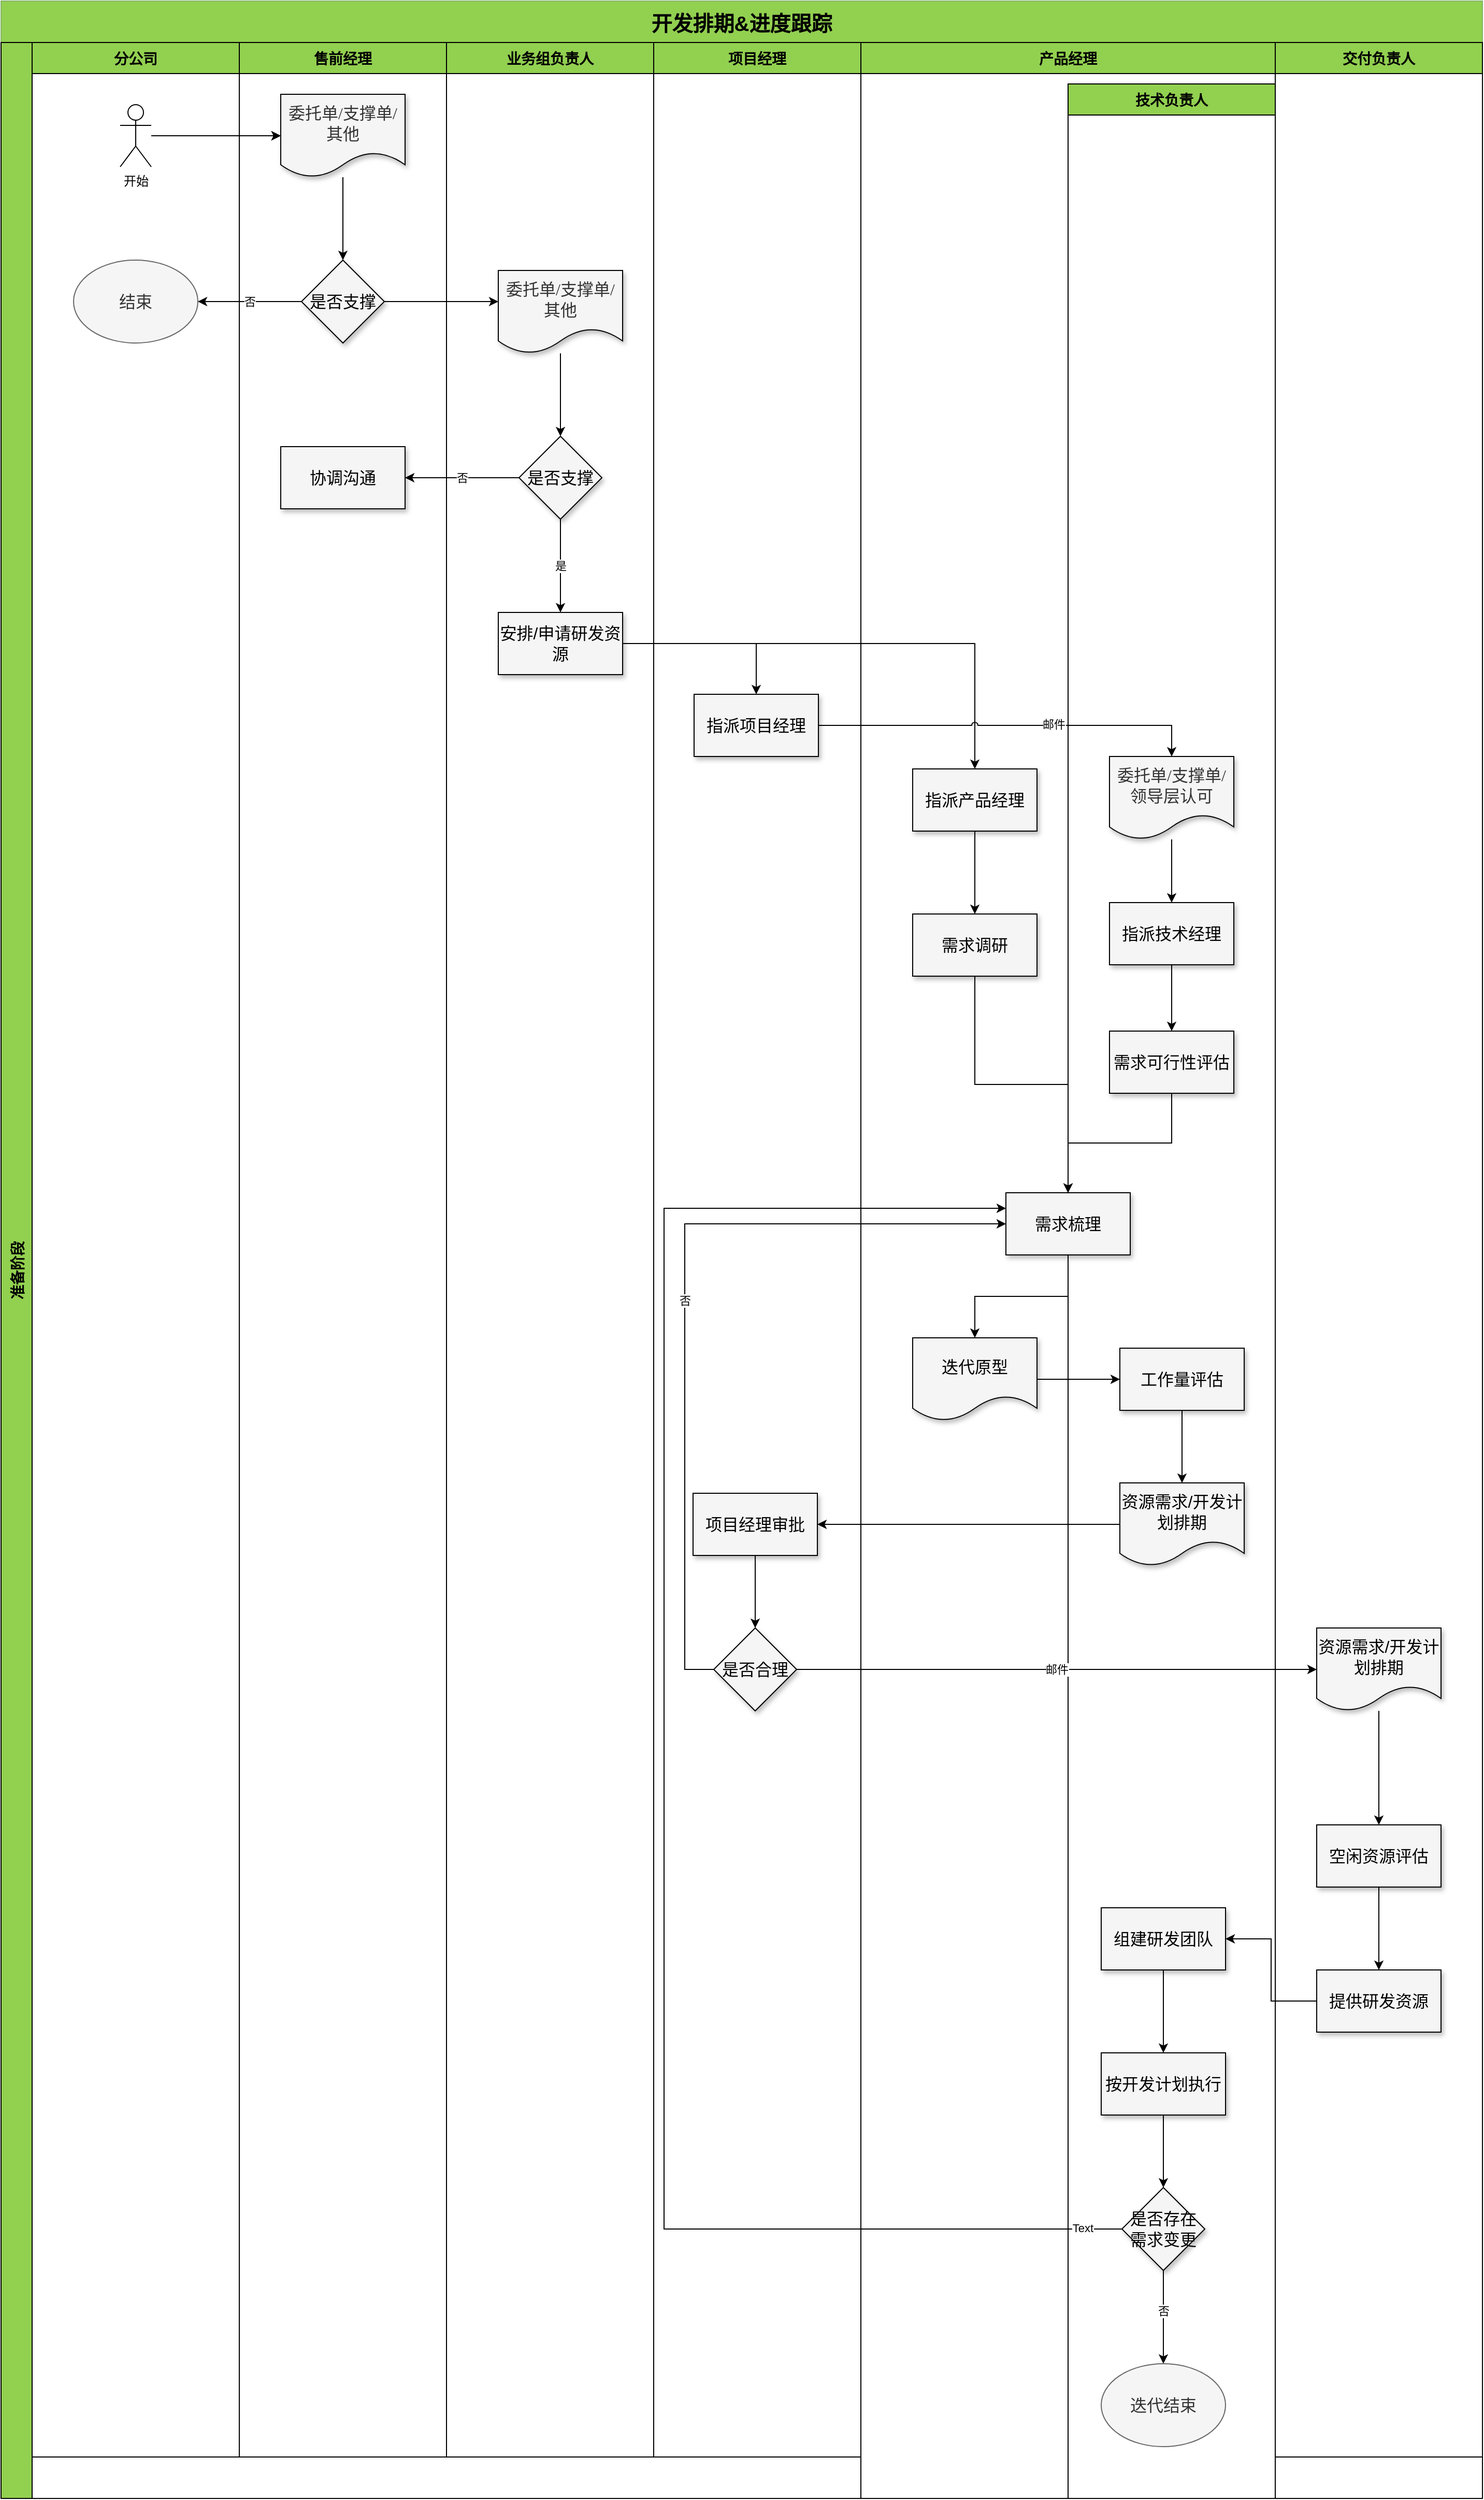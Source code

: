<mxfile version="21.4.0" type="github">
  <diagram id="Nbi2OOFG4A7icGLgDpQb" name="第 1 页">
    <mxGraphModel dx="1434" dy="773" grid="1" gridSize="10" guides="1" tooltips="1" connect="1" arrows="1" fold="1" page="1" pageScale="1" pageWidth="827" pageHeight="1169" background="none" math="0" shadow="0">
      <root>
        <mxCell id="0" />
        <mxCell id="1" parent="0" />
        <mxCell id="kk27pRFW-uQP8ShshRhL-2" value="开发排期&amp;进度跟踪" style="swimlane;childLayout=stackLayout;resizeParent=1;resizeParentMax=0;horizontal=1;startSize=40;horizontalStack=0;fillColor=#92D050;strokeColor=#82b366;fontSize=20;spacingTop=4;spacingBottom=4;swimlaneFillColor=none;arcSize=15;perimeterSpacing=0;gradientColor=none;spacing=2;" parent="1" vertex="1">
          <mxGeometry x="20" y="60" width="1430" height="2410" as="geometry">
            <mxRectangle x="220" y="250" width="100" height="30" as="alternateBounds" />
          </mxGeometry>
        </mxCell>
        <mxCell id="kk27pRFW-uQP8ShshRhL-3" value="准备阶段" style="swimlane;startSize=30;horizontal=0;fillColor=#92D050;fontSize=14;" parent="kk27pRFW-uQP8ShshRhL-2" vertex="1">
          <mxGeometry y="40" width="1430" height="2370" as="geometry" />
        </mxCell>
        <mxCell id="3Ep8Qb1cGVb_W9g0E4yR-12" value="产品经理" style="swimlane;startSize=30;fillColor=#92D050;fontSize=14;" parent="kk27pRFW-uQP8ShshRhL-3" vertex="1">
          <mxGeometry x="830" width="400" height="2370" as="geometry" />
        </mxCell>
        <mxCell id="3Ep8Qb1cGVb_W9g0E4yR-42" value="" style="edgeStyle=orthogonalEdgeStyle;rounded=0;orthogonalLoop=1;jettySize=auto;html=1;" parent="3Ep8Qb1cGVb_W9g0E4yR-12" source="3Ep8Qb1cGVb_W9g0E4yR-37" target="3Ep8Qb1cGVb_W9g0E4yR-41" edge="1">
          <mxGeometry relative="1" as="geometry" />
        </mxCell>
        <mxCell id="3Ep8Qb1cGVb_W9g0E4yR-37" value="指派产品经理" style="whiteSpace=wrap;html=1;fontSize=16;fillColor=#F5F5F5;fontColor=#000000;shadow=1;sketch=0;" parent="3Ep8Qb1cGVb_W9g0E4yR-12" vertex="1">
          <mxGeometry x="50" y="701" width="120" height="60" as="geometry" />
        </mxCell>
        <mxCell id="3Ep8Qb1cGVb_W9g0E4yR-41" value="需求调研" style="whiteSpace=wrap;html=1;fontSize=16;fillColor=#F5F5F5;fontColor=#000000;shadow=1;sketch=0;" parent="3Ep8Qb1cGVb_W9g0E4yR-12" vertex="1">
          <mxGeometry x="50" y="841" width="120" height="60" as="geometry" />
        </mxCell>
        <mxCell id="FOfrEXctaHEaaRynyg7d-13" value="" style="edgeStyle=orthogonalEdgeStyle;rounded=0;orthogonalLoop=1;jettySize=auto;html=1;" edge="1" parent="3Ep8Qb1cGVb_W9g0E4yR-12" source="3Ep8Qb1cGVb_W9g0E4yR-65" target="FOfrEXctaHEaaRynyg7d-12">
          <mxGeometry relative="1" as="geometry" />
        </mxCell>
        <mxCell id="3Ep8Qb1cGVb_W9g0E4yR-65" value="迭代原型" style="shape=document;whiteSpace=wrap;html=1;boundedLbl=1;fontSize=16;fillColor=#F5F5F5;fontColor=#000000;shadow=1;sketch=0;" parent="3Ep8Qb1cGVb_W9g0E4yR-12" vertex="1">
          <mxGeometry x="50" y="1250" width="120" height="80" as="geometry" />
        </mxCell>
        <mxCell id="3Ep8Qb1cGVb_W9g0E4yR-13" value="技术负责人" style="swimlane;startSize=30;fillColor=#92D050;fontSize=14;" parent="3Ep8Qb1cGVb_W9g0E4yR-12" vertex="1">
          <mxGeometry x="200" y="40" width="200" height="2330" as="geometry" />
        </mxCell>
        <mxCell id="3Ep8Qb1cGVb_W9g0E4yR-80" value="" style="edgeStyle=orthogonalEdgeStyle;rounded=0;orthogonalLoop=1;jettySize=auto;html=1;" parent="3Ep8Qb1cGVb_W9g0E4yR-13" source="3Ep8Qb1cGVb_W9g0E4yR-70" target="3Ep8Qb1cGVb_W9g0E4yR-79" edge="1">
          <mxGeometry relative="1" as="geometry" />
        </mxCell>
        <mxCell id="3Ep8Qb1cGVb_W9g0E4yR-70" value="组建研发团队" style="whiteSpace=wrap;html=1;fontSize=16;fillColor=#F5F5F5;fontColor=#000000;shadow=1;sketch=0;" parent="3Ep8Qb1cGVb_W9g0E4yR-13" vertex="1">
          <mxGeometry x="32" y="1760" width="120" height="60" as="geometry" />
        </mxCell>
        <mxCell id="3Ep8Qb1cGVb_W9g0E4yR-85" value="" style="edgeStyle=orthogonalEdgeStyle;rounded=0;orthogonalLoop=1;jettySize=auto;html=1;" parent="3Ep8Qb1cGVb_W9g0E4yR-13" source="3Ep8Qb1cGVb_W9g0E4yR-79" target="3Ep8Qb1cGVb_W9g0E4yR-84" edge="1">
          <mxGeometry relative="1" as="geometry" />
        </mxCell>
        <mxCell id="3Ep8Qb1cGVb_W9g0E4yR-79" value="按开发计划执行" style="whiteSpace=wrap;html=1;fontSize=16;fillColor=#F5F5F5;fontColor=#000000;shadow=1;sketch=0;" parent="3Ep8Qb1cGVb_W9g0E4yR-13" vertex="1">
          <mxGeometry x="32" y="1900" width="120" height="60" as="geometry" />
        </mxCell>
        <mxCell id="3Ep8Qb1cGVb_W9g0E4yR-91" style="edgeStyle=orthogonalEdgeStyle;rounded=0;orthogonalLoop=1;jettySize=auto;html=1;exitX=0.5;exitY=1;exitDx=0;exitDy=0;entryX=0.5;entryY=0;entryDx=0;entryDy=0;" parent="3Ep8Qb1cGVb_W9g0E4yR-13" source="3Ep8Qb1cGVb_W9g0E4yR-84" target="3Ep8Qb1cGVb_W9g0E4yR-88" edge="1">
          <mxGeometry relative="1" as="geometry" />
        </mxCell>
        <mxCell id="FOfrEXctaHEaaRynyg7d-27" value="否" style="edgeLabel;html=1;align=center;verticalAlign=middle;resizable=0;points=[];" vertex="1" connectable="0" parent="3Ep8Qb1cGVb_W9g0E4yR-91">
          <mxGeometry x="-0.133" relative="1" as="geometry">
            <mxPoint as="offset" />
          </mxGeometry>
        </mxCell>
        <mxCell id="3Ep8Qb1cGVb_W9g0E4yR-84" value="是否存在需求变更" style="rhombus;whiteSpace=wrap;html=1;fontSize=16;fillColor=#F5F5F5;fontColor=#000000;shadow=1;sketch=0;" parent="3Ep8Qb1cGVb_W9g0E4yR-13" vertex="1">
          <mxGeometry x="52" y="2030" width="80" height="80" as="geometry" />
        </mxCell>
        <mxCell id="3Ep8Qb1cGVb_W9g0E4yR-88" value="迭代结束" style="ellipse;whiteSpace=wrap;html=1;fillColor=#f5f5f5;fontColor=#333333;strokeColor=#666666;fontSize=16;" parent="3Ep8Qb1cGVb_W9g0E4yR-13" vertex="1">
          <mxGeometry x="32" y="2200" width="120" height="80" as="geometry" />
        </mxCell>
        <mxCell id="3Ep8Qb1cGVb_W9g0E4yR-32" value="&lt;font face=&quot;Microsoft YaHei-2&quot; color=&quot;#333333&quot;&gt;&lt;span style=&quot;font-size: 16px;&quot;&gt;委托单/支撑单/领导层认可&lt;/span&gt;&lt;/font&gt;" style="shape=document;whiteSpace=wrap;html=1;boundedLbl=1;shadow=1;sketch=0;fontSize=12;fontColor=#FFC000;fillColor=#F5F5F5;" parent="3Ep8Qb1cGVb_W9g0E4yR-13" vertex="1">
          <mxGeometry x="40" y="649" width="120" height="80" as="geometry" />
        </mxCell>
        <mxCell id="FOfrEXctaHEaaRynyg7d-9" value="" style="edgeStyle=orthogonalEdgeStyle;rounded=0;orthogonalLoop=1;jettySize=auto;html=1;" edge="1" parent="3Ep8Qb1cGVb_W9g0E4yR-13" source="3Ep8Qb1cGVb_W9g0E4yR-48" target="FOfrEXctaHEaaRynyg7d-8">
          <mxGeometry relative="1" as="geometry" />
        </mxCell>
        <mxCell id="3Ep8Qb1cGVb_W9g0E4yR-48" value="指派技术经理" style="whiteSpace=wrap;html=1;fontSize=16;fillColor=#F5F5F5;fontColor=#000000;shadow=1;sketch=0;" parent="3Ep8Qb1cGVb_W9g0E4yR-13" vertex="1">
          <mxGeometry x="40" y="790" width="120" height="60" as="geometry" />
        </mxCell>
        <mxCell id="FOfrEXctaHEaaRynyg7d-7" value="" style="edgeStyle=none;orthogonalLoop=1;jettySize=auto;html=1;rounded=0;entryX=0.5;entryY=0;entryDx=0;entryDy=0;" edge="1" parent="3Ep8Qb1cGVb_W9g0E4yR-13" source="3Ep8Qb1cGVb_W9g0E4yR-32" target="3Ep8Qb1cGVb_W9g0E4yR-48">
          <mxGeometry width="100" relative="1" as="geometry">
            <mxPoint x="50" y="780" as="sourcePoint" />
            <mxPoint x="150" y="780" as="targetPoint" />
            <Array as="points" />
          </mxGeometry>
        </mxCell>
        <mxCell id="FOfrEXctaHEaaRynyg7d-8" value="需求可行性评估" style="whiteSpace=wrap;html=1;fontSize=16;fillColor=#F5F5F5;fontColor=#000000;shadow=1;sketch=0;" vertex="1" parent="3Ep8Qb1cGVb_W9g0E4yR-13">
          <mxGeometry x="40" y="914" width="120" height="60" as="geometry" />
        </mxCell>
        <mxCell id="3Ep8Qb1cGVb_W9g0E4yR-62" style="edgeStyle=orthogonalEdgeStyle;rounded=0;orthogonalLoop=1;jettySize=auto;html=1;exitX=0.5;exitY=1;exitDx=0;exitDy=0;" parent="3Ep8Qb1cGVb_W9g0E4yR-12" source="3Ep8Qb1cGVb_W9g0E4yR-41" target="FOfrEXctaHEaaRynyg7d-2" edge="1">
          <mxGeometry relative="1" as="geometry">
            <mxPoint x="110" y="930" as="targetPoint" />
          </mxGeometry>
        </mxCell>
        <mxCell id="FOfrEXctaHEaaRynyg7d-11" style="edgeStyle=orthogonalEdgeStyle;rounded=0;orthogonalLoop=1;jettySize=auto;html=1;exitX=0.5;exitY=1;exitDx=0;exitDy=0;entryX=0.5;entryY=0;entryDx=0;entryDy=0;" edge="1" parent="3Ep8Qb1cGVb_W9g0E4yR-12" source="FOfrEXctaHEaaRynyg7d-2" target="3Ep8Qb1cGVb_W9g0E4yR-65">
          <mxGeometry relative="1" as="geometry" />
        </mxCell>
        <mxCell id="FOfrEXctaHEaaRynyg7d-2" value="需求梳理" style="whiteSpace=wrap;html=1;fontSize=16;fillColor=#F5F5F5;fontColor=#000000;shadow=1;sketch=0;" vertex="1" parent="3Ep8Qb1cGVb_W9g0E4yR-12">
          <mxGeometry x="140" y="1110" width="120" height="60" as="geometry" />
        </mxCell>
        <mxCell id="FOfrEXctaHEaaRynyg7d-10" style="edgeStyle=orthogonalEdgeStyle;rounded=0;orthogonalLoop=1;jettySize=auto;html=1;exitX=0.5;exitY=1;exitDx=0;exitDy=0;entryX=0.5;entryY=0;entryDx=0;entryDy=0;" edge="1" parent="3Ep8Qb1cGVb_W9g0E4yR-12" source="FOfrEXctaHEaaRynyg7d-8" target="FOfrEXctaHEaaRynyg7d-2">
          <mxGeometry relative="1" as="geometry" />
        </mxCell>
        <mxCell id="FOfrEXctaHEaaRynyg7d-15" value="" style="edgeStyle=orthogonalEdgeStyle;rounded=0;orthogonalLoop=1;jettySize=auto;html=1;" edge="1" parent="3Ep8Qb1cGVb_W9g0E4yR-12" source="FOfrEXctaHEaaRynyg7d-12" target="FOfrEXctaHEaaRynyg7d-14">
          <mxGeometry relative="1" as="geometry" />
        </mxCell>
        <mxCell id="FOfrEXctaHEaaRynyg7d-12" value="工作量评估" style="whiteSpace=wrap;html=1;fontSize=16;fillColor=#F5F5F5;fontColor=#000000;shadow=1;sketch=0;" vertex="1" parent="3Ep8Qb1cGVb_W9g0E4yR-12">
          <mxGeometry x="250" y="1260" width="120" height="60" as="geometry" />
        </mxCell>
        <mxCell id="FOfrEXctaHEaaRynyg7d-14" value="资源需求/开发计划排期" style="shape=document;whiteSpace=wrap;html=1;boundedLbl=1;fontSize=16;fillColor=#F5F5F5;fontColor=#000000;shadow=1;sketch=0;" vertex="1" parent="3Ep8Qb1cGVb_W9g0E4yR-12">
          <mxGeometry x="250" y="1390" width="120" height="80" as="geometry" />
        </mxCell>
        <mxCell id="FOfrEXctaHEaaRynyg7d-28" style="edgeStyle=orthogonalEdgeStyle;rounded=0;orthogonalLoop=1;jettySize=auto;html=1;exitX=0;exitY=0.5;exitDx=0;exitDy=0;entryX=0;entryY=0.25;entryDx=0;entryDy=0;" edge="1" parent="3Ep8Qb1cGVb_W9g0E4yR-12" source="3Ep8Qb1cGVb_W9g0E4yR-84" target="FOfrEXctaHEaaRynyg7d-2">
          <mxGeometry relative="1" as="geometry">
            <mxPoint x="-240" y="1520" as="targetPoint" />
            <Array as="points">
              <mxPoint x="-190" y="2110" />
              <mxPoint x="-190" y="1125" />
            </Array>
          </mxGeometry>
        </mxCell>
        <mxCell id="FOfrEXctaHEaaRynyg7d-29" value="Text" style="edgeLabel;html=1;align=center;verticalAlign=middle;resizable=0;points=[];" vertex="1" connectable="0" parent="FOfrEXctaHEaaRynyg7d-28">
          <mxGeometry x="-0.957" y="-1" relative="1" as="geometry">
            <mxPoint as="offset" />
          </mxGeometry>
        </mxCell>
        <mxCell id="OawIMf_CP--zUOg47wnV-12" value="分公司" style="swimlane;startSize=30;fillColor=#92D050;fontSize=14;" parent="kk27pRFW-uQP8ShshRhL-3" vertex="1">
          <mxGeometry x="30" width="200" height="2330" as="geometry" />
        </mxCell>
        <mxCell id="3Ep8Qb1cGVb_W9g0E4yR-1" value="开始" style="shape=umlActor;verticalLabelPosition=bottom;verticalAlign=top;html=1;outlineConnect=0;" parent="OawIMf_CP--zUOg47wnV-12" vertex="1">
          <mxGeometry x="85" y="60" width="30" height="60" as="geometry" />
        </mxCell>
        <mxCell id="3Ep8Qb1cGVb_W9g0E4yR-24" value="结束" style="ellipse;whiteSpace=wrap;html=1;fillColor=#f5f5f5;fontColor=#333333;strokeColor=#666666;fontSize=16;" parent="OawIMf_CP--zUOg47wnV-12" vertex="1">
          <mxGeometry x="40" y="210" width="120" height="80" as="geometry" />
        </mxCell>
        <mxCell id="3Ep8Qb1cGVb_W9g0E4yR-5" value="售前经理" style="swimlane;startSize=30;fillColor=#92D050;fontSize=14;" parent="kk27pRFW-uQP8ShshRhL-3" vertex="1">
          <mxGeometry x="230" width="200" height="2330" as="geometry" />
        </mxCell>
        <mxCell id="3Ep8Qb1cGVb_W9g0E4yR-23" value="" style="edgeStyle=orthogonalEdgeStyle;rounded=0;orthogonalLoop=1;jettySize=auto;html=1;" parent="3Ep8Qb1cGVb_W9g0E4yR-5" source="OPbE7t7HaxnLKORAEwCf-114" target="3Ep8Qb1cGVb_W9g0E4yR-22" edge="1">
          <mxGeometry relative="1" as="geometry" />
        </mxCell>
        <mxCell id="OPbE7t7HaxnLKORAEwCf-114" value="&lt;font face=&quot;Microsoft YaHei-2&quot; color=&quot;#333333&quot;&gt;&lt;span style=&quot;font-size: 16px;&quot;&gt;委托单/支撑单/其他&lt;/span&gt;&lt;/font&gt;" style="shape=document;whiteSpace=wrap;html=1;boundedLbl=1;shadow=1;sketch=0;fontSize=12;fontColor=#FFC000;fillColor=#F5F5F5;" parent="3Ep8Qb1cGVb_W9g0E4yR-5" vertex="1">
          <mxGeometry x="40" y="50" width="120" height="80" as="geometry" />
        </mxCell>
        <mxCell id="3Ep8Qb1cGVb_W9g0E4yR-22" value="是否支撑" style="rhombus;whiteSpace=wrap;html=1;fillColor=#F5F5F5;fontColor=#000000;shadow=1;sketch=0;fontSize=16;" parent="3Ep8Qb1cGVb_W9g0E4yR-5" vertex="1">
          <mxGeometry x="60" y="210" width="80" height="80" as="geometry" />
        </mxCell>
        <mxCell id="3Ep8Qb1cGVb_W9g0E4yR-92" value="协调沟通" style="whiteSpace=wrap;html=1;fontSize=16;fillColor=#F5F5F5;fontColor=#000000;shadow=1;sketch=0;" parent="3Ep8Qb1cGVb_W9g0E4yR-5" vertex="1">
          <mxGeometry x="40" y="390" width="120" height="60" as="geometry" />
        </mxCell>
        <mxCell id="3Ep8Qb1cGVb_W9g0E4yR-10" value="业务组负责人" style="swimlane;startSize=30;fillColor=#92D050;fontSize=14;" parent="kk27pRFW-uQP8ShshRhL-3" vertex="1">
          <mxGeometry x="430" width="200" height="2330" as="geometry" />
        </mxCell>
        <mxCell id="3Ep8Qb1cGVb_W9g0E4yR-31" value="" style="edgeStyle=orthogonalEdgeStyle;rounded=0;orthogonalLoop=1;jettySize=auto;html=1;" parent="3Ep8Qb1cGVb_W9g0E4yR-10" source="3Ep8Qb1cGVb_W9g0E4yR-28" target="3Ep8Qb1cGVb_W9g0E4yR-30" edge="1">
          <mxGeometry relative="1" as="geometry" />
        </mxCell>
        <mxCell id="3Ep8Qb1cGVb_W9g0E4yR-28" value="&lt;font face=&quot;Microsoft YaHei-2&quot; color=&quot;#333333&quot;&gt;&lt;span style=&quot;font-size: 16px;&quot;&gt;委托单/支撑单/其他&lt;/span&gt;&lt;/font&gt;" style="shape=document;whiteSpace=wrap;html=1;boundedLbl=1;shadow=1;sketch=0;fontSize=12;fontColor=#FFC000;fillColor=#F5F5F5;" parent="3Ep8Qb1cGVb_W9g0E4yR-10" vertex="1">
          <mxGeometry x="50" y="220" width="120" height="80" as="geometry" />
        </mxCell>
        <mxCell id="3Ep8Qb1cGVb_W9g0E4yR-35" value="是" style="edgeStyle=orthogonalEdgeStyle;rounded=0;orthogonalLoop=1;jettySize=auto;html=1;" parent="3Ep8Qb1cGVb_W9g0E4yR-10" source="3Ep8Qb1cGVb_W9g0E4yR-30" target="3Ep8Qb1cGVb_W9g0E4yR-34" edge="1">
          <mxGeometry relative="1" as="geometry" />
        </mxCell>
        <mxCell id="3Ep8Qb1cGVb_W9g0E4yR-30" value="是否支撑" style="rhombus;whiteSpace=wrap;html=1;fillColor=#F5F5F5;fontColor=#000000;shadow=1;sketch=0;fontSize=16;" parent="3Ep8Qb1cGVb_W9g0E4yR-10" vertex="1">
          <mxGeometry x="70" y="380" width="80" height="80" as="geometry" />
        </mxCell>
        <mxCell id="3Ep8Qb1cGVb_W9g0E4yR-34" value="安排/申请研发资源" style="whiteSpace=wrap;html=1;fontSize=16;fillColor=#F5F5F5;fontColor=#000000;shadow=1;sketch=0;" parent="3Ep8Qb1cGVb_W9g0E4yR-10" vertex="1">
          <mxGeometry x="50" y="550" width="120" height="60" as="geometry" />
        </mxCell>
        <mxCell id="3Ep8Qb1cGVb_W9g0E4yR-11" value="项目经理" style="swimlane;startSize=30;fillColor=#92D050;fontSize=14;" parent="kk27pRFW-uQP8ShshRhL-3" vertex="1">
          <mxGeometry x="630" width="200" height="2330" as="geometry" />
        </mxCell>
        <mxCell id="3Ep8Qb1cGVb_W9g0E4yR-36" value="指派项目经理" style="whiteSpace=wrap;html=1;fontSize=16;fillColor=#F5F5F5;fontColor=#000000;shadow=1;sketch=0;" parent="3Ep8Qb1cGVb_W9g0E4yR-11" vertex="1">
          <mxGeometry x="39" y="629" width="120" height="60" as="geometry" />
        </mxCell>
        <mxCell id="FOfrEXctaHEaaRynyg7d-19" value="" style="edgeStyle=orthogonalEdgeStyle;rounded=0;orthogonalLoop=1;jettySize=auto;html=1;" edge="1" parent="3Ep8Qb1cGVb_W9g0E4yR-11" source="FOfrEXctaHEaaRynyg7d-16" target="FOfrEXctaHEaaRynyg7d-18">
          <mxGeometry relative="1" as="geometry" />
        </mxCell>
        <mxCell id="FOfrEXctaHEaaRynyg7d-16" value="项目经理审批" style="whiteSpace=wrap;html=1;fontSize=16;fillColor=#F5F5F5;fontColor=#000000;shadow=1;sketch=0;" vertex="1" parent="3Ep8Qb1cGVb_W9g0E4yR-11">
          <mxGeometry x="38" y="1400" width="120" height="60" as="geometry" />
        </mxCell>
        <mxCell id="FOfrEXctaHEaaRynyg7d-18" value="是否合理" style="rhombus;whiteSpace=wrap;html=1;fontSize=16;fillColor=#F5F5F5;fontColor=#000000;shadow=1;sketch=0;" vertex="1" parent="3Ep8Qb1cGVb_W9g0E4yR-11">
          <mxGeometry x="58" y="1530" width="80" height="80" as="geometry" />
        </mxCell>
        <mxCell id="3Ep8Qb1cGVb_W9g0E4yR-19" value="交付负责人" style="swimlane;startSize=30;fillColor=#92D050;fontSize=14;" parent="kk27pRFW-uQP8ShshRhL-3" vertex="1">
          <mxGeometry x="1230" width="200" height="2330" as="geometry" />
        </mxCell>
        <mxCell id="FOfrEXctaHEaaRynyg7d-25" value="" style="edgeStyle=orthogonalEdgeStyle;rounded=0;orthogonalLoop=1;jettySize=auto;html=1;" edge="1" parent="3Ep8Qb1cGVb_W9g0E4yR-19" source="3Ep8Qb1cGVb_W9g0E4yR-72" target="FOfrEXctaHEaaRynyg7d-24">
          <mxGeometry relative="1" as="geometry" />
        </mxCell>
        <mxCell id="3Ep8Qb1cGVb_W9g0E4yR-72" value="空闲资源评估" style="whiteSpace=wrap;html=1;fontSize=16;fillColor=#F5F5F5;fontColor=#000000;shadow=1;sketch=0;" parent="3Ep8Qb1cGVb_W9g0E4yR-19" vertex="1">
          <mxGeometry x="40" y="1720" width="120" height="60" as="geometry" />
        </mxCell>
        <mxCell id="FOfrEXctaHEaaRynyg7d-23" value="" style="edgeStyle=orthogonalEdgeStyle;rounded=0;orthogonalLoop=1;jettySize=auto;html=1;" edge="1" parent="3Ep8Qb1cGVb_W9g0E4yR-19" source="FOfrEXctaHEaaRynyg7d-21" target="3Ep8Qb1cGVb_W9g0E4yR-72">
          <mxGeometry relative="1" as="geometry" />
        </mxCell>
        <mxCell id="FOfrEXctaHEaaRynyg7d-21" value="资源需求/开发计划排期" style="shape=document;whiteSpace=wrap;html=1;boundedLbl=1;fontSize=16;fillColor=#F5F5F5;fontColor=#000000;shadow=1;sketch=0;" vertex="1" parent="3Ep8Qb1cGVb_W9g0E4yR-19">
          <mxGeometry x="40" y="1530" width="120" height="80" as="geometry" />
        </mxCell>
        <mxCell id="FOfrEXctaHEaaRynyg7d-24" value="提供研发资源" style="whiteSpace=wrap;html=1;fontSize=16;fillColor=#F5F5F5;fontColor=#000000;shadow=1;sketch=0;" vertex="1" parent="3Ep8Qb1cGVb_W9g0E4yR-19">
          <mxGeometry x="40" y="1860" width="120" height="60" as="geometry" />
        </mxCell>
        <mxCell id="3Ep8Qb1cGVb_W9g0E4yR-3" value="" style="edgeStyle=orthogonalEdgeStyle;rounded=0;orthogonalLoop=1;jettySize=auto;html=1;" parent="kk27pRFW-uQP8ShshRhL-3" source="3Ep8Qb1cGVb_W9g0E4yR-1" target="OPbE7t7HaxnLKORAEwCf-114" edge="1">
          <mxGeometry relative="1" as="geometry" />
        </mxCell>
        <mxCell id="3Ep8Qb1cGVb_W9g0E4yR-4" value="" style="edgeStyle=orthogonalEdgeStyle;rounded=0;orthogonalLoop=1;jettySize=auto;html=1;" parent="kk27pRFW-uQP8ShshRhL-3" source="3Ep8Qb1cGVb_W9g0E4yR-1" target="OPbE7t7HaxnLKORAEwCf-114" edge="1">
          <mxGeometry relative="1" as="geometry" />
        </mxCell>
        <mxCell id="3Ep8Qb1cGVb_W9g0E4yR-25" value="否" style="edgeStyle=orthogonalEdgeStyle;rounded=0;orthogonalLoop=1;jettySize=auto;html=1;exitX=0;exitY=0.5;exitDx=0;exitDy=0;entryX=1;entryY=0.5;entryDx=0;entryDy=0;" parent="kk27pRFW-uQP8ShshRhL-3" source="3Ep8Qb1cGVb_W9g0E4yR-22" target="3Ep8Qb1cGVb_W9g0E4yR-24" edge="1">
          <mxGeometry relative="1" as="geometry" />
        </mxCell>
        <mxCell id="3Ep8Qb1cGVb_W9g0E4yR-29" style="edgeStyle=orthogonalEdgeStyle;rounded=0;orthogonalLoop=1;jettySize=auto;html=1;exitX=1;exitY=0.5;exitDx=0;exitDy=0;entryX=0;entryY=0.375;entryDx=0;entryDy=0;entryPerimeter=0;" parent="kk27pRFW-uQP8ShshRhL-3" source="3Ep8Qb1cGVb_W9g0E4yR-22" target="3Ep8Qb1cGVb_W9g0E4yR-28" edge="1">
          <mxGeometry relative="1" as="geometry" />
        </mxCell>
        <mxCell id="3Ep8Qb1cGVb_W9g0E4yR-39" style="rounded=0;orthogonalLoop=1;jettySize=auto;html=1;exitX=1;exitY=0.5;exitDx=0;exitDy=0;entryX=0.5;entryY=0;entryDx=0;entryDy=0;edgeStyle=orthogonalEdgeStyle;" parent="kk27pRFW-uQP8ShshRhL-3" source="3Ep8Qb1cGVb_W9g0E4yR-34" target="3Ep8Qb1cGVb_W9g0E4yR-37" edge="1">
          <mxGeometry relative="1" as="geometry" />
        </mxCell>
        <mxCell id="3Ep8Qb1cGVb_W9g0E4yR-40" style="edgeStyle=orthogonalEdgeStyle;rounded=0;orthogonalLoop=1;jettySize=auto;html=1;exitX=1;exitY=0.5;exitDx=0;exitDy=0;entryX=0.5;entryY=0;entryDx=0;entryDy=0;jumpStyle=arc;" parent="kk27pRFW-uQP8ShshRhL-3" source="3Ep8Qb1cGVb_W9g0E4yR-34" target="3Ep8Qb1cGVb_W9g0E4yR-36" edge="1">
          <mxGeometry relative="1" as="geometry" />
        </mxCell>
        <mxCell id="3Ep8Qb1cGVb_W9g0E4yR-93" value="否" style="edgeStyle=orthogonalEdgeStyle;rounded=0;orthogonalLoop=1;jettySize=auto;html=1;exitX=0;exitY=0.5;exitDx=0;exitDy=0;entryX=1;entryY=0.5;entryDx=0;entryDy=0;jumpStyle=arc;" parent="kk27pRFW-uQP8ShshRhL-3" source="3Ep8Qb1cGVb_W9g0E4yR-30" target="3Ep8Qb1cGVb_W9g0E4yR-92" edge="1">
          <mxGeometry relative="1" as="geometry" />
        </mxCell>
        <mxCell id="FOfrEXctaHEaaRynyg7d-3" style="edgeStyle=orthogonalEdgeStyle;rounded=0;orthogonalLoop=1;jettySize=auto;html=1;exitX=1;exitY=0.5;exitDx=0;exitDy=0;entryX=0.5;entryY=0;entryDx=0;entryDy=0;jumpStyle=arc;" edge="1" parent="kk27pRFW-uQP8ShshRhL-3" source="3Ep8Qb1cGVb_W9g0E4yR-36" target="3Ep8Qb1cGVb_W9g0E4yR-32">
          <mxGeometry relative="1" as="geometry" />
        </mxCell>
        <mxCell id="FOfrEXctaHEaaRynyg7d-4" value="邮件" style="edgeLabel;html=1;align=center;verticalAlign=middle;resizable=0;points=[];" vertex="1" connectable="0" parent="FOfrEXctaHEaaRynyg7d-3">
          <mxGeometry x="0.225" y="1" relative="1" as="geometry">
            <mxPoint as="offset" />
          </mxGeometry>
        </mxCell>
        <mxCell id="FOfrEXctaHEaaRynyg7d-17" value="" style="edgeStyle=orthogonalEdgeStyle;rounded=0;orthogonalLoop=1;jettySize=auto;html=1;" edge="1" parent="kk27pRFW-uQP8ShshRhL-3" source="FOfrEXctaHEaaRynyg7d-14" target="FOfrEXctaHEaaRynyg7d-16">
          <mxGeometry relative="1" as="geometry" />
        </mxCell>
        <mxCell id="FOfrEXctaHEaaRynyg7d-20" value="否" style="edgeStyle=orthogonalEdgeStyle;rounded=0;orthogonalLoop=1;jettySize=auto;html=1;exitX=0;exitY=0.5;exitDx=0;exitDy=0;entryX=0;entryY=0.5;entryDx=0;entryDy=0;" edge="1" parent="kk27pRFW-uQP8ShshRhL-3" source="FOfrEXctaHEaaRynyg7d-18" target="FOfrEXctaHEaaRynyg7d-2">
          <mxGeometry relative="1" as="geometry">
            <mxPoint x="660" y="1220" as="targetPoint" />
            <Array as="points">
              <mxPoint x="660" y="1570" />
              <mxPoint x="660" y="1140" />
            </Array>
          </mxGeometry>
        </mxCell>
        <mxCell id="FOfrEXctaHEaaRynyg7d-22" value="邮件" style="edgeStyle=orthogonalEdgeStyle;rounded=0;orthogonalLoop=1;jettySize=auto;html=1;exitX=1;exitY=0.5;exitDx=0;exitDy=0;entryX=0;entryY=0.5;entryDx=0;entryDy=0;" edge="1" parent="kk27pRFW-uQP8ShshRhL-3" source="FOfrEXctaHEaaRynyg7d-18" target="FOfrEXctaHEaaRynyg7d-21">
          <mxGeometry relative="1" as="geometry" />
        </mxCell>
        <mxCell id="FOfrEXctaHEaaRynyg7d-26" style="edgeStyle=orthogonalEdgeStyle;rounded=0;orthogonalLoop=1;jettySize=auto;html=1;exitX=0;exitY=0.5;exitDx=0;exitDy=0;entryX=1;entryY=0.5;entryDx=0;entryDy=0;" edge="1" parent="kk27pRFW-uQP8ShshRhL-3" source="FOfrEXctaHEaaRynyg7d-24" target="3Ep8Qb1cGVb_W9g0E4yR-70">
          <mxGeometry relative="1" as="geometry" />
        </mxCell>
      </root>
    </mxGraphModel>
  </diagram>
</mxfile>
